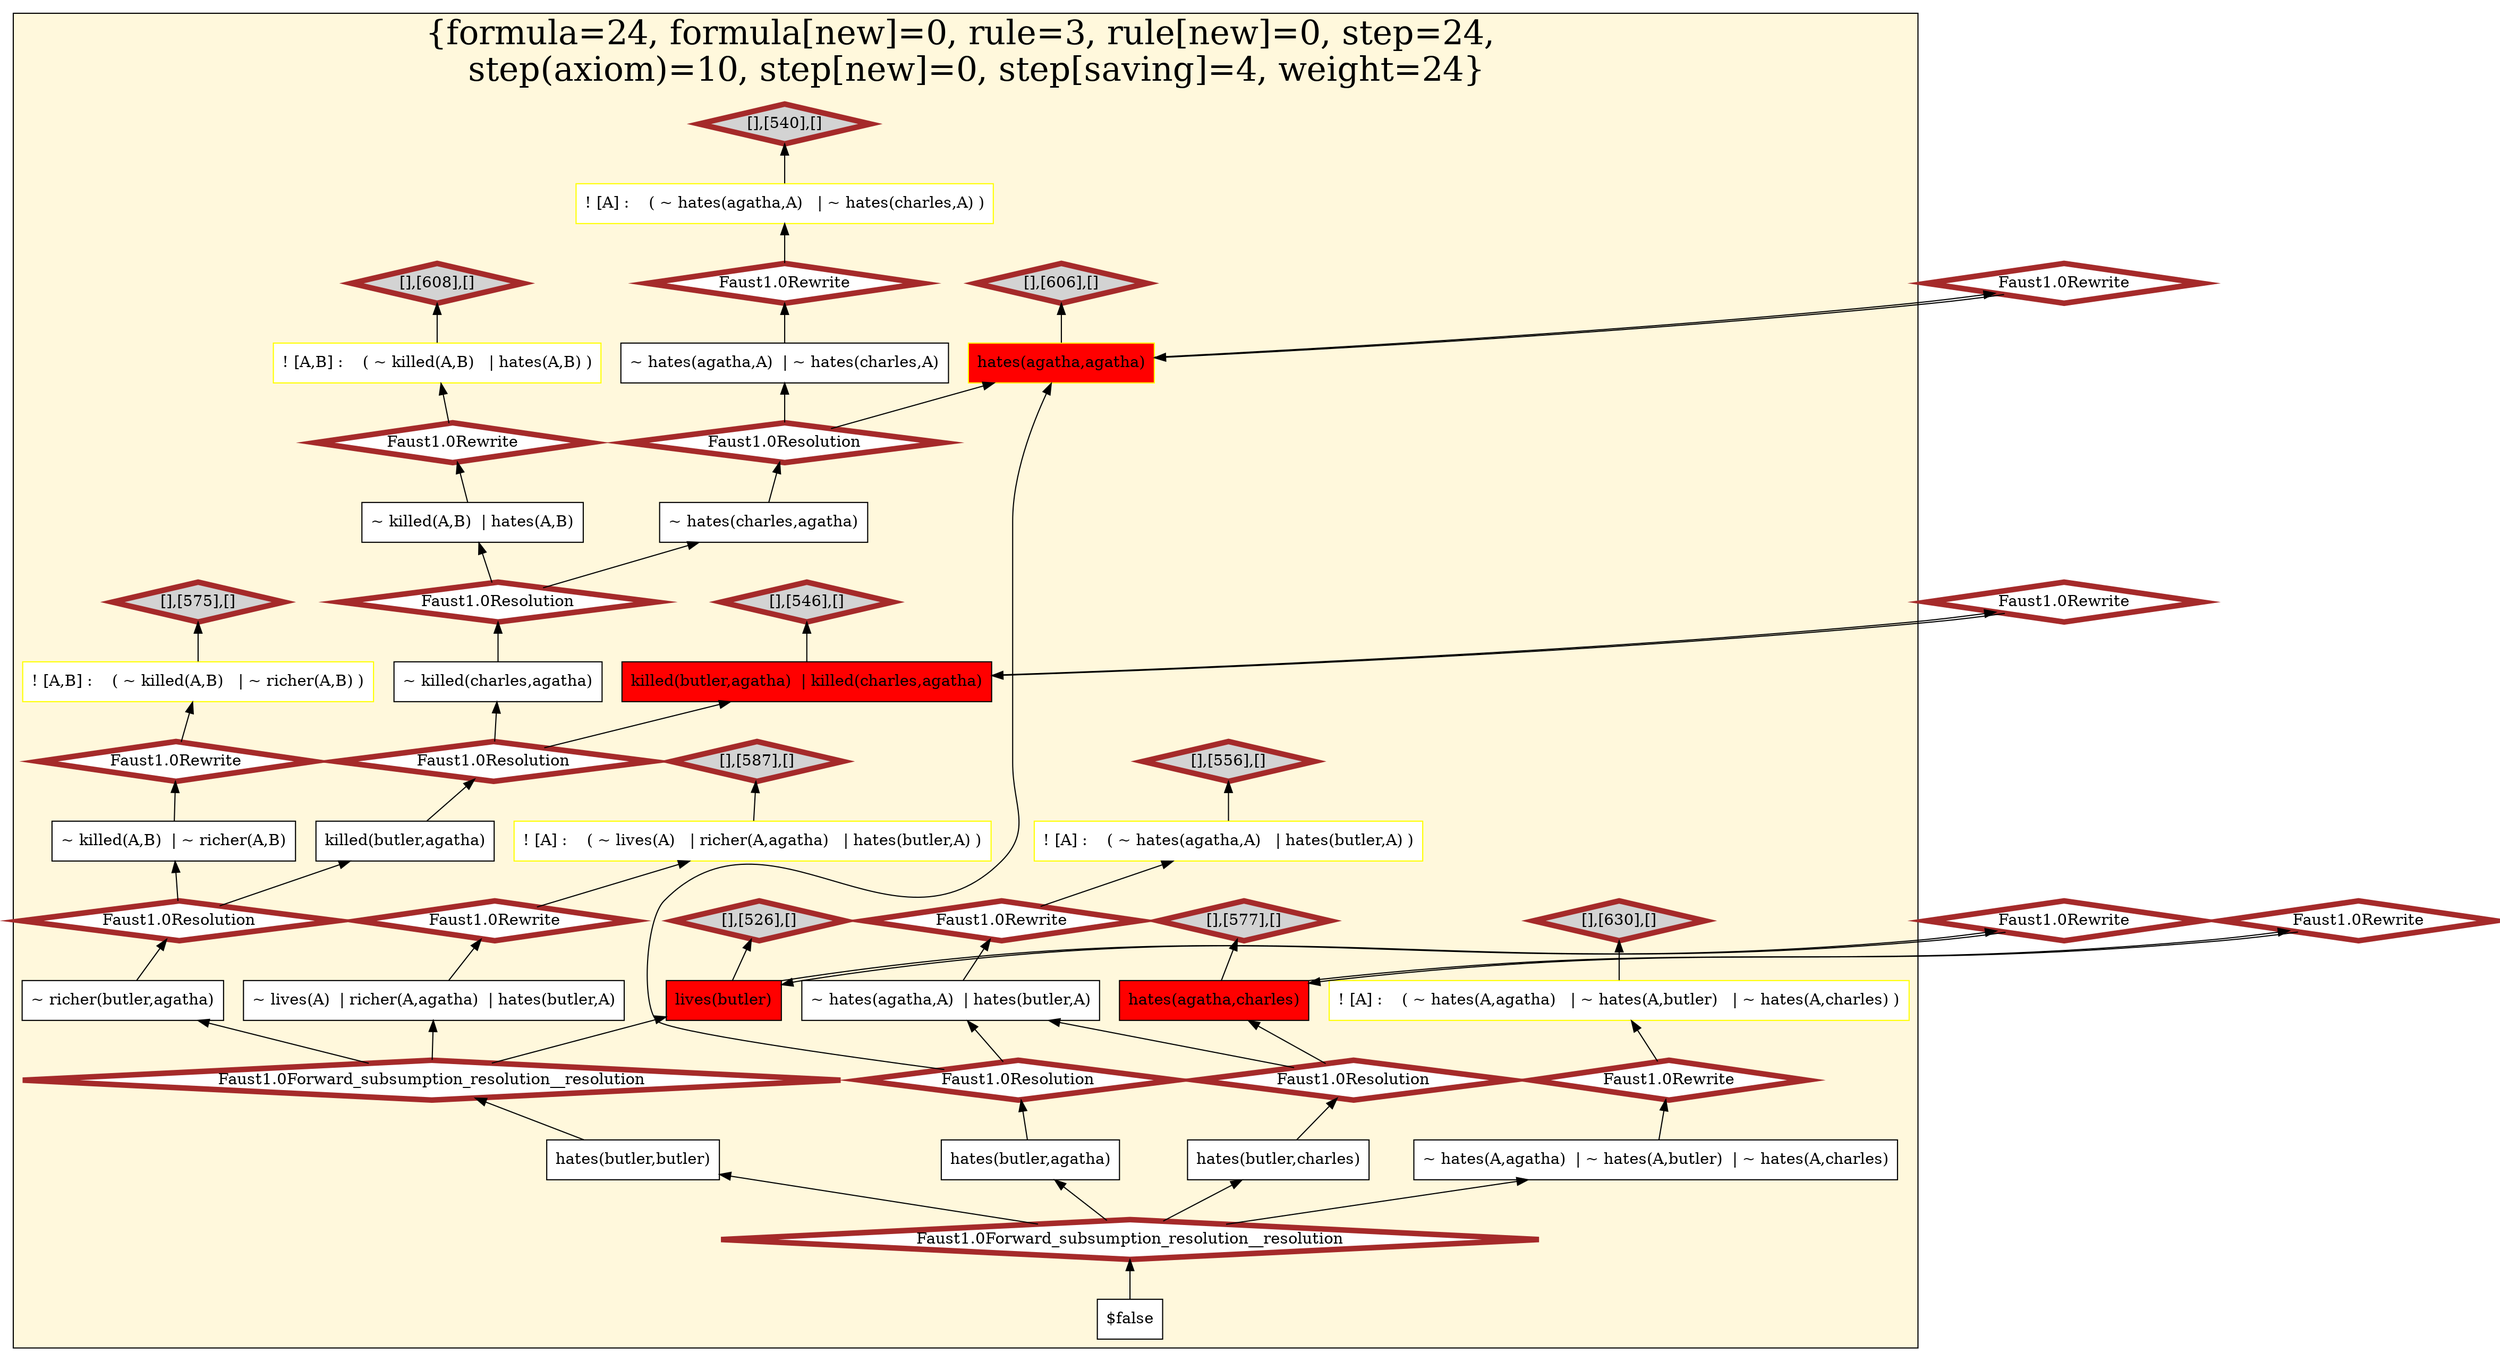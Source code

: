 digraph g 
{ rankdir=BT;
   
  "x_587" [ URL="http://inference-web.org/proofs/tptp/Solutions/PUZ/PUZ001-1/Faust---1.0/answer.owl#ns_butler_hates_poor_conclusion" color="yellow" shape="box" label="! [A] :    ( ~ lives(A)   | richer(A,agatha)   | hates(butler,A) )" fillcolor="white" style="filled"  ];
  "x_532" [ URL="http://inference-web.org/proofs/tptp/Solutions/PUZ/PUZ001-1/Faust---1.0/answer.owl#ns_176259640_conclusion" color="black" shape="box" label="hates(butler,butler)" fillcolor="white" style="filled"  ];
  "x_561" [ URL="http://inference-web.org/proofs/tptp/Solutions/PUZ/PUZ001-1/Faust---1.0/answer.owl#ns_176249928_conclusion" color="black" shape="box" label="~ richer(butler,agatha)" fillcolor="white" style="filled"  ];
  "x_526" [ URL="http://inference-web.org/proofs/tptp/Solutions/PUZ/PUZ001-1/Faust---1.0/answer.owl#ns_butler_conclusion" color="yellow" shape="box" label="lives(butler)" fillcolor="red" style="filled"  ];
  "x_618" [ URL="http://inference-web.org/proofs/tptp/Solutions/PUZ/PUZ001-1/Faust---1.0/answer.owl#ns_176169184_conclusion" color="black" shape="box" label="hates(butler,charles)" fillcolor="white" style="filled"  ];
  "x_556" [ URL="http://inference-web.org/proofs/tptp/Solutions/PUZ/PUZ001-1/Faust---1.0/answer.owl#ns_same_hates_conclusion" color="yellow" shape="box" label="! [A] :    ( ~ hates(agatha,A)   | hates(butler,A) )" fillcolor="white" style="filled"  ];
  "x_531" [ URL="http://inference-web.org/proofs/tptp/Solutions/PUZ/PUZ001-1/Faust---1.0/answer.owl#ns_168261192_conclusion" color="black" shape="box" label="~ hates(agatha,A)  | ~ hates(charles,A)" fillcolor="white" style="filled"  ];
  "x_593" [ URL="http://inference-web.org/proofs/tptp/Solutions/PUZ/PUZ001-1/Faust---1.0/answer.owl#ns_176139248_conclusion" color="black" shape="box" label="hates(butler,agatha)" fillcolor="white" style="filled"  ];
  "x_625" [ URL="http://inference-web.org/proofs/tptp/Solutions/PUZ/PUZ001-1/Faust---1.0/answer.owl#ns_contradiction_conclusion" color="black" shape="box" label="$false" fillcolor="white" style="filled"  ];
  "x_590" [ URL="http://inference-web.org/proofs/tptp/Solutions/PUZ/PUZ001-1/Faust---1.0/answer.owl#ns_168272912_conclusion" color="black" shape="box" label="~ hates(A,agatha)  | ~ hates(A,butler)  | ~ hates(A,charles)" fillcolor="white" style="filled"  ];
  "x_606" [ URL="http://inference-web.org/proofs/tptp/Solutions/PUZ/PUZ001-1/Faust---1.0/answer.owl#ns_168277664_conclusion" color="black" shape="box" label="hates(agatha,agatha)" fillcolor="red" style="filled"  ];
  "x_579" [ URL="http://inference-web.org/proofs/tptp/Solutions/PUZ/PUZ001-1/Faust---1.0/answer.owl#ns_168238288_conclusion" color="black" shape="box" label="~ hates(agatha,A)  | hates(butler,A)" fillcolor="white" style="filled"  ];
  "x_559" [ URL="http://inference-web.org/proofs/tptp/Solutions/PUZ/PUZ001-1/Faust---1.0/answer.owl#ns_168254608_conclusion" color="black" shape="box" label="~ killed(A,B)  | ~ richer(A,B)" fillcolor="white" style="filled"  ];
  "x_571" [ URL="http://inference-web.org/proofs/tptp/Solutions/PUZ/PUZ001-1/Faust---1.0/answer.owl#ns_176202488_conclusion" color="black" shape="box" label="~ killed(charles,agatha)" fillcolor="white" style="filled"  ];
  "x_606" [ URL="http://inference-web.org/proofs/tptp/Solutions/PUZ/PUZ001-1/Faust---1.0/answer.owl#ns_agatha_hates_agatha_conclusion" color="yellow" shape="box" label="hates(agatha,agatha)" fillcolor="red" style="filled"  ];
  "x_565" [ URL="http://inference-web.org/proofs/tptp/Solutions/PUZ/PUZ001-1/Faust---1.0/answer.owl#ns_176150976_conclusion" color="black" shape="box" label="~ hates(charles,agatha)" fillcolor="white" style="filled"  ];
  "x_630" [ URL="http://inference-web.org/proofs/tptp/Solutions/PUZ/PUZ001-1/Faust---1.0/answer.owl#ns_no_one_hates_everyone_conclusion" color="yellow" shape="box" label="! [A] :    ( ~ hates(A,agatha)   | ~ hates(A,butler)   | ~ hates(A,charles) )" fillcolor="white" style="filled"  ];
  "x_546" [ URL="http://inference-web.org/proofs/tptp/Solutions/PUZ/PUZ001-1/Faust---1.0/answer.owl#ns_prove_neither_charles_nor_butler_did_it_conclusion" color="yellow" shape="box" label="killed(butler,agatha) | killed(charles,agatha)" fillcolor="red" style="filled"  ];
  "x_540" [ URL="http://inference-web.org/proofs/tptp/Solutions/PUZ/PUZ001-1/Faust---1.0/answer.owl#ns_different_hates_conclusion" color="yellow" shape="box" label="! [A] :    ( ~ hates(agatha,A)   | ~ hates(charles,A) )" fillcolor="white" style="filled"  ];
  "x_629" [ URL="http://inference-web.org/proofs/tptp/Solutions/PUZ/PUZ001-1/Faust---1.0/answer.owl#ns_168303320_conclusion" color="black" shape="box" label="~ lives(A)  | richer(A,agatha)  | hates(butler,A)" fillcolor="white" style="filled"  ];
  "x_526" [ URL="http://inference-web.org/proofs/tptp/Solutions/PUZ/PUZ001-1/Faust---1.0/answer.owl#ns_168244584_conclusion" color="black" shape="box" label="lives(butler)" fillcolor="red" style="filled"  ];
  "x_608" [ URL="http://inference-web.org/proofs/tptp/Solutions/PUZ/PUZ001-1/Faust---1.0/answer.owl#ns_killer_hates_victim_conclusion" color="yellow" shape="box" label="! [A,B] :    ( ~ killed(A,B)   | hates(A,B) )" fillcolor="white" style="filled"  ];
  "x_546" [ URL="http://inference-web.org/proofs/tptp/Solutions/PUZ/PUZ001-1/Faust---1.0/answer.owl#ns_168309696_conclusion" color="black" shape="box" label="killed(butler,agatha)  | killed(charles,agatha)" fillcolor="red" style="filled"  ];
  "x_611" [ URL="http://inference-web.org/proofs/tptp/Solutions/PUZ/PUZ001-1/Faust---1.0/answer.owl#ns_176239808_conclusion" color="black" shape="box" label="killed(butler,agatha)" fillcolor="white" style="filled"  ];
  "x_575" [ URL="http://inference-web.org/proofs/tptp/Solutions/PUZ/PUZ001-1/Faust---1.0/answer.owl#ns_poorer_killer_conclusion" color="yellow" shape="box" label="! [A,B] :    ( ~ killed(A,B)   | ~ richer(A,B) )" fillcolor="white" style="filled"  ];
  "x_577" [ URL="http://inference-web.org/proofs/tptp/Solutions/PUZ/PUZ001-1/Faust---1.0/answer.owl#ns_agatha_hates_charles_conclusion" color="yellow" shape="box" label="hates(agatha,charles)" fillcolor="red" style="filled"  ];
  "x_577" [ URL="http://inference-web.org/proofs/tptp/Solutions/PUZ/PUZ001-1/Faust---1.0/answer.owl#ns_168281744_conclusion" color="black" shape="box" label="hates(agatha,charles)" fillcolor="red" style="filled"  ];
  "x_591" [ URL="http://inference-web.org/proofs/tptp/Solutions/PUZ/PUZ001-1/Faust---1.0/answer.owl#ns_168286272_conclusion" color="black" shape="box" label="~ killed(A,B)  | hates(A,B)" fillcolor="white" style="filled"  ];
  "-730878d3:1242cd2a1f5:-7673" [ URL="http://browser.inference-web.org/iwbrowser/BrowseNodeSet?url=http%3A%2F%2Finference-web.org%2Fproofs%2Ftptp%2FSolutions%2FPUZ%2FPUZ001-1%2FFaust---1.0%2Fanswer.owl%23ns_same_hates" color="brown" shape="diamond" label="[],[556],[]" fillcolor="lightgrey" style="filled" penwidth="5"  ];
  "x_556" -> "-730878d3:1242cd2a1f5:-7673";
  "-730878d3:1242cd2a1f5:-763d" [ URL="http://browser.inference-web.org/iwbrowser/BrowseNodeSet?url=http%3A%2F%2Finference-web.org%2Fproofs%2Ftptp%2FSolutions%2FPUZ%2FPUZ001-1%2FFaust---1.0%2Fanswer.owl%23ns_butler_hates_poor" color="brown" shape="diamond" label="[],[587],[]" fillcolor="lightgrey" style="filled" penwidth="5"  ];
  "x_587" -> "-730878d3:1242cd2a1f5:-763d";
  "-730878d3:1242cd2a1f5:-7642" [ URL="http://browser.inference-web.org/iwbrowser/BrowseNodeSet?url=http%3A%2F%2Finference-web.org%2Fproofs%2Ftptp%2FSolutions%2FPUZ%2FPUZ001-1%2FFaust---1.0%2Fanswer.owl%23ns_poorer_killer" color="brown" shape="diamond" label="[],[575],[]" fillcolor="lightgrey" style="filled" penwidth="5"  ];
  "x_575" -> "-730878d3:1242cd2a1f5:-7642";
  "-730878d3:1242cd2a1f5:-7668" [ URL="http://browser.inference-web.org/iwbrowser/BrowseNodeSet?url=http%3A%2F%2Finference-web.org%2Fproofs%2Ftptp%2FSolutions%2FPUZ%2FPUZ001-1%2FFaust---1.0%2Fanswer.owl%23ns_168281744" color="brown" shape="diamond" label="Faust1.0Rewrite" fillcolor="white" style="filled" penwidth="5"  ];
  "x_577" -> "-730878d3:1242cd2a1f5:-7668";
  "-730878d3:1242cd2a1f5:-7668" -> "x_577";
  "-730878d3:1242cd2a1f5:-7675" [ URL="http://browser.inference-web.org/iwbrowser/BrowseNodeSet?url=http%3A%2F%2Finference-web.org%2Fproofs%2Ftptp%2FSolutions%2FPUZ%2FPUZ001-1%2FFaust---1.0%2Fanswer.owl%23ns_168238288" color="brown" shape="diamond" label="Faust1.0Rewrite" fillcolor="white" style="filled" penwidth="5"  ];
  "x_579" -> "-730878d3:1242cd2a1f5:-7675";
  "-730878d3:1242cd2a1f5:-7675" -> "x_556";
  "-730878d3:1242cd2a1f5:-7656" [ URL="http://browser.inference-web.org/iwbrowser/BrowseNodeSet?url=http%3A%2F%2Finference-web.org%2Fproofs%2Ftptp%2FSolutions%2FPUZ%2FPUZ001-1%2FFaust---1.0%2Fanswer.owl%23ns_176150976" color="brown" shape="diamond" label="Faust1.0Resolution" fillcolor="white" style="filled" penwidth="5"  ];
  "x_565" -> "-730878d3:1242cd2a1f5:-7656";
  "-730878d3:1242cd2a1f5:-7656" -> "x_531";
  "-730878d3:1242cd2a1f5:-7656" -> "x_606";
  "-730878d3:1242cd2a1f5:-763f" [ URL="http://browser.inference-web.org/iwbrowser/BrowseNodeSet?url=http%3A%2F%2Finference-web.org%2Fproofs%2Ftptp%2FSolutions%2FPUZ%2FPUZ001-1%2FFaust---1.0%2Fanswer.owl%23ns_168303320" color="brown" shape="diamond" label="Faust1.0Rewrite" fillcolor="white" style="filled" penwidth="5"  ];
  "x_629" -> "-730878d3:1242cd2a1f5:-763f";
  "-730878d3:1242cd2a1f5:-763f" -> "x_587";
  "-730878d3:1242cd2a1f5:-765f" [ URL="http://browser.inference-web.org/iwbrowser/BrowseNodeSet?url=http%3A%2F%2Finference-web.org%2Fproofs%2Ftptp%2FSolutions%2FPUZ%2FPUZ001-1%2FFaust---1.0%2Fanswer.owl%23ns_176249928" color="brown" shape="diamond" label="Faust1.0Resolution" fillcolor="white" style="filled" penwidth="5"  ];
  "x_561" -> "-730878d3:1242cd2a1f5:-765f";
  "-730878d3:1242cd2a1f5:-765f" -> "x_559";
  "-730878d3:1242cd2a1f5:-765f" -> "x_611";
  "-730878d3:1242cd2a1f5:-7644" [ URL="http://browser.inference-web.org/iwbrowser/BrowseNodeSet?url=http%3A%2F%2Finference-web.org%2Fproofs%2Ftptp%2FSolutions%2FPUZ%2FPUZ001-1%2FFaust---1.0%2Fanswer.owl%23ns_168254608" color="brown" shape="diamond" label="Faust1.0Rewrite" fillcolor="white" style="filled" penwidth="5"  ];
  "x_559" -> "-730878d3:1242cd2a1f5:-7644";
  "-730878d3:1242cd2a1f5:-7644" -> "x_575";
  "-730878d3:1242cd2a1f5:-766e" [ URL="http://browser.inference-web.org/iwbrowser/BrowseNodeSet?url=http%3A%2F%2Finference-web.org%2Fproofs%2Ftptp%2FSolutions%2FPUZ%2FPUZ001-1%2FFaust---1.0%2Fanswer.owl%23ns_no_one_hates_everyone" color="brown" shape="diamond" label="[],[630],[]" fillcolor="lightgrey" style="filled" penwidth="5"  ];
  "x_630" -> "-730878d3:1242cd2a1f5:-766e";
  "-730878d3:1242cd2a1f5:-7638" [ URL="http://browser.inference-web.org/iwbrowser/BrowseNodeSet?url=http%3A%2F%2Finference-web.org%2Fproofs%2Ftptp%2FSolutions%2FPUZ%2FPUZ001-1%2FFaust---1.0%2Fanswer.owl%23ns_butler" color="brown" shape="diamond" label="[],[526],[]" fillcolor="lightgrey" style="filled" penwidth="5"  ];
  "x_526" -> "-730878d3:1242cd2a1f5:-7638";
  "-730878d3:1242cd2a1f5:-7682" [ URL="http://browser.inference-web.org/iwbrowser/BrowseNodeSet?url=http%3A%2F%2Finference-web.org%2Fproofs%2Ftptp%2FSolutions%2FPUZ%2FPUZ001-1%2FFaust---1.0%2Fanswer.owl%23answer" color="brown" shape="diamond" label="Faust1.0Forward_subsumption_resolution__resolution" fillcolor="white" style="filled" penwidth="5"  ];
  "x_625" -> "-730878d3:1242cd2a1f5:-7682";
  "-730878d3:1242cd2a1f5:-7682" -> "x_532";
  "-730878d3:1242cd2a1f5:-7682" -> "x_590";
  "-730878d3:1242cd2a1f5:-7682" -> "x_593";
  "-730878d3:1242cd2a1f5:-7682" -> "x_618";
  "-730878d3:1242cd2a1f5:-7666" [ URL="http://browser.inference-web.org/iwbrowser/BrowseNodeSet?url=http%3A%2F%2Finference-web.org%2Fproofs%2Ftptp%2FSolutions%2FPUZ%2FPUZ001-1%2FFaust---1.0%2Fanswer.owl%23ns_agatha_hates_charles" color="brown" shape="diamond" label="[],[577],[]" fillcolor="lightgrey" style="filled" penwidth="5"  ];
  "x_577" -> "-730878d3:1242cd2a1f5:-7666";
  "-730878d3:1242cd2a1f5:-7659" [ URL="http://browser.inference-web.org/iwbrowser/BrowseNodeSet?url=http%3A%2F%2Finference-web.org%2Fproofs%2Ftptp%2FSolutions%2FPUZ%2FPUZ001-1%2FFaust---1.0%2Fanswer.owl%23ns_176202488" color="brown" shape="diamond" label="Faust1.0Resolution" fillcolor="white" style="filled" penwidth="5"  ];
  "x_571" -> "-730878d3:1242cd2a1f5:-7659";
  "-730878d3:1242cd2a1f5:-7659" -> "x_565";
  "-730878d3:1242cd2a1f5:-7659" -> "x_591";
  "-730878d3:1242cd2a1f5:-765c" [ URL="http://browser.inference-web.org/iwbrowser/BrowseNodeSet?url=http%3A%2F%2Finference-web.org%2Fproofs%2Ftptp%2FSolutions%2FPUZ%2FPUZ001-1%2FFaust---1.0%2Fanswer.owl%23ns_176239808" color="brown" shape="diamond" label="Faust1.0Resolution" fillcolor="white" style="filled" penwidth="5"  ];
  "x_611" -> "-730878d3:1242cd2a1f5:-765c";
  "-730878d3:1242cd2a1f5:-765c" -> "x_546";
  "-730878d3:1242cd2a1f5:-765c" -> "x_571";
  "-730878d3:1242cd2a1f5:-767a" [ URL="http://browser.inference-web.org/iwbrowser/BrowseNodeSet?url=http%3A%2F%2Finference-web.org%2Fproofs%2Ftptp%2FSolutions%2FPUZ%2FPUZ001-1%2FFaust---1.0%2Fanswer.owl%23ns_168277664" color="brown" shape="diamond" label="Faust1.0Rewrite" fillcolor="white" style="filled" penwidth="5"  ];
  "x_606" -> "-730878d3:1242cd2a1f5:-767a";
  "-730878d3:1242cd2a1f5:-767a" -> "x_606";
  "-730878d3:1242cd2a1f5:-7670" [ URL="http://browser.inference-web.org/iwbrowser/BrowseNodeSet?url=http%3A%2F%2Finference-web.org%2Fproofs%2Ftptp%2FSolutions%2FPUZ%2FPUZ001-1%2FFaust---1.0%2Fanswer.owl%23ns_168272912" color="brown" shape="diamond" label="Faust1.0Rewrite" fillcolor="white" style="filled" penwidth="5"  ];
  "x_590" -> "-730878d3:1242cd2a1f5:-7670";
  "-730878d3:1242cd2a1f5:-7670" -> "x_630";
  "-730878d3:1242cd2a1f5:-764c" [ URL="http://browser.inference-web.org/iwbrowser/BrowseNodeSet?url=http%3A%2F%2Finference-web.org%2Fproofs%2Ftptp%2FSolutions%2FPUZ%2FPUZ001-1%2FFaust---1.0%2Fanswer.owl%23ns_killer_hates_victim" color="brown" shape="diamond" label="[],[608],[]" fillcolor="lightgrey" style="filled" penwidth="5"  ];
  "x_608" -> "-730878d3:1242cd2a1f5:-764c";
  "-730878d3:1242cd2a1f5:-7678" [ URL="http://browser.inference-web.org/iwbrowser/BrowseNodeSet?url=http%3A%2F%2Finference-web.org%2Fproofs%2Ftptp%2FSolutions%2FPUZ%2FPUZ001-1%2FFaust---1.0%2Fanswer.owl%23ns_agatha_hates_agatha" color="brown" shape="diamond" label="[],[606],[]" fillcolor="lightgrey" style="filled" penwidth="5"  ];
  "x_606" -> "-730878d3:1242cd2a1f5:-7678";
  "-730878d3:1242cd2a1f5:-763a" [ URL="http://browser.inference-web.org/iwbrowser/BrowseNodeSet?url=http%3A%2F%2Finference-web.org%2Fproofs%2Ftptp%2FSolutions%2FPUZ%2FPUZ001-1%2FFaust---1.0%2Fanswer.owl%23ns_168244584" color="brown" shape="diamond" label="Faust1.0Rewrite" fillcolor="white" style="filled" penwidth="5"  ];
  "x_526" -> "-730878d3:1242cd2a1f5:-763a";
  "-730878d3:1242cd2a1f5:-763a" -> "x_526";
  "-730878d3:1242cd2a1f5:-7663" [ URL="http://browser.inference-web.org/iwbrowser/BrowseNodeSet?url=http%3A%2F%2Finference-web.org%2Fproofs%2Ftptp%2FSolutions%2FPUZ%2FPUZ001-1%2FFaust---1.0%2Fanswer.owl%23ns_176259640" color="brown" shape="diamond" label="Faust1.0Forward_subsumption_resolution__resolution" fillcolor="white" style="filled" penwidth="5"  ];
  "x_532" -> "-730878d3:1242cd2a1f5:-7663";
  "-730878d3:1242cd2a1f5:-7663" -> "x_526";
  "-730878d3:1242cd2a1f5:-7663" -> "x_561";
  "-730878d3:1242cd2a1f5:-7663" -> "x_629";
  "-730878d3:1242cd2a1f5:-766b" [ URL="http://browser.inference-web.org/iwbrowser/BrowseNodeSet?url=http%3A%2F%2Finference-web.org%2Fproofs%2Ftptp%2FSolutions%2FPUZ%2FPUZ001-1%2FFaust---1.0%2Fanswer.owl%23ns_176169184" color="brown" shape="diamond" label="Faust1.0Resolution" fillcolor="white" style="filled" penwidth="5"  ];
  "x_618" -> "-730878d3:1242cd2a1f5:-766b";
  "-730878d3:1242cd2a1f5:-766b" -> "x_577";
  "-730878d3:1242cd2a1f5:-766b" -> "x_579";
  "-730878d3:1242cd2a1f5:-7651" [ URL="http://browser.inference-web.org/iwbrowser/BrowseNodeSet?url=http%3A%2F%2Finference-web.org%2Fproofs%2Ftptp%2FSolutions%2FPUZ%2FPUZ001-1%2FFaust---1.0%2Fanswer.owl%23ns_different_hates" color="brown" shape="diamond" label="[],[540],[]" fillcolor="lightgrey" style="filled" penwidth="5"  ];
  "x_540" -> "-730878d3:1242cd2a1f5:-7651";
  "-730878d3:1242cd2a1f5:-7647" [ URL="http://browser.inference-web.org/iwbrowser/BrowseNodeSet?url=http%3A%2F%2Finference-web.org%2Fproofs%2Ftptp%2FSolutions%2FPUZ%2FPUZ001-1%2FFaust---1.0%2Fanswer.owl%23ns_prove_neither_charles_nor_butler_did_it" color="brown" shape="diamond" label="[],[546],[]" fillcolor="lightgrey" style="filled" penwidth="5"  ];
  "x_546" -> "-730878d3:1242cd2a1f5:-7647";
  "-730878d3:1242cd2a1f5:-764e" [ URL="http://browser.inference-web.org/iwbrowser/BrowseNodeSet?url=http%3A%2F%2Finference-web.org%2Fproofs%2Ftptp%2FSolutions%2FPUZ%2FPUZ001-1%2FFaust---1.0%2Fanswer.owl%23ns_168286272" color="brown" shape="diamond" label="Faust1.0Rewrite" fillcolor="white" style="filled" penwidth="5"  ];
  "x_591" -> "-730878d3:1242cd2a1f5:-764e";
  "-730878d3:1242cd2a1f5:-764e" -> "x_608";
  "-730878d3:1242cd2a1f5:-7649" [ URL="http://browser.inference-web.org/iwbrowser/BrowseNodeSet?url=http%3A%2F%2Finference-web.org%2Fproofs%2Ftptp%2FSolutions%2FPUZ%2FPUZ001-1%2FFaust---1.0%2Fanswer.owl%23ns_168309696" color="brown" shape="diamond" label="Faust1.0Rewrite" fillcolor="white" style="filled" penwidth="5"  ];
  "x_546" -> "-730878d3:1242cd2a1f5:-7649";
  "-730878d3:1242cd2a1f5:-7649" -> "x_546";
  "-730878d3:1242cd2a1f5:-767d" [ URL="http://browser.inference-web.org/iwbrowser/BrowseNodeSet?url=http%3A%2F%2Finference-web.org%2Fproofs%2Ftptp%2FSolutions%2FPUZ%2FPUZ001-1%2FFaust---1.0%2Fanswer.owl%23ns_176139248" color="brown" shape="diamond" label="Faust1.0Resolution" fillcolor="white" style="filled" penwidth="5"  ];
  "x_593" -> "-730878d3:1242cd2a1f5:-767d";
  "-730878d3:1242cd2a1f5:-767d" -> "x_579";
  "-730878d3:1242cd2a1f5:-767d" -> "x_606";
  "-730878d3:1242cd2a1f5:-7653" [ URL="http://browser.inference-web.org/iwbrowser/BrowseNodeSet?url=http%3A%2F%2Finference-web.org%2Fproofs%2Ftptp%2FSolutions%2FPUZ%2FPUZ001-1%2FFaust---1.0%2Fanswer.owl%23ns_168261192" color="brown" shape="diamond" label="Faust1.0Rewrite" fillcolor="white" style="filled" penwidth="5"  ];
  "x_531" -> "-730878d3:1242cd2a1f5:-7653";
  "-730878d3:1242cd2a1f5:-7653" -> "x_540";
  
 subgraph cluster_opt 
{ labelloc=b label="{formula=24, formula[new]=0, rule=3, rule[new]=0, step=24, \n  step(axiom)=10, step[new]=0, step[saving]=4, weight=24}" 
 fontsize=30 fillcolor=cornsilk style=filled 
  x_577 ; x_611 ; x_608 ; x_579 ; x_546 ; x_618 ; x_559 ; x_556 ; x_526 ; x_587 ; x_590 ; x_591 ; x_593 ; x_532 ; x_625 ; x_565 ; x_630 ; x_629 ; x_531 ; x_561 ; x_575 ; x_540 ; x_571 ; x_606 ; "-730878d3:1242cd2a1f5:-7673" ;
 "-730878d3:1242cd2a1f5:-7659" ;
 "-730878d3:1242cd2a1f5:-763d" ;
 "-730878d3:1242cd2a1f5:-765c" ;
 "-730878d3:1242cd2a1f5:-7642" ;
 "-730878d3:1242cd2a1f5:-7670" ;
 "-730878d3:1242cd2a1f5:-7678" ;
 "-730878d3:1242cd2a1f5:-764c" ;
 "-730878d3:1242cd2a1f5:-7675" ;
 "-730878d3:1242cd2a1f5:-763f" ;
 "-730878d3:1242cd2a1f5:-7656" ;
 "-730878d3:1242cd2a1f5:-765f" ;
 "-730878d3:1242cd2a1f5:-7663" ;
 "-730878d3:1242cd2a1f5:-7644" ;
 "-730878d3:1242cd2a1f5:-766e" ;
 "-730878d3:1242cd2a1f5:-7638" ;
 "-730878d3:1242cd2a1f5:-766b" ;
 "-730878d3:1242cd2a1f5:-7682" ;
 "-730878d3:1242cd2a1f5:-7651" ;
 "-730878d3:1242cd2a1f5:-7647" ;
 "-730878d3:1242cd2a1f5:-764e" ;
 "-730878d3:1242cd2a1f5:-7666" ;
 "-730878d3:1242cd2a1f5:-767d" ;
 "-730878d3:1242cd2a1f5:-7653" ;
 
}
 
}
